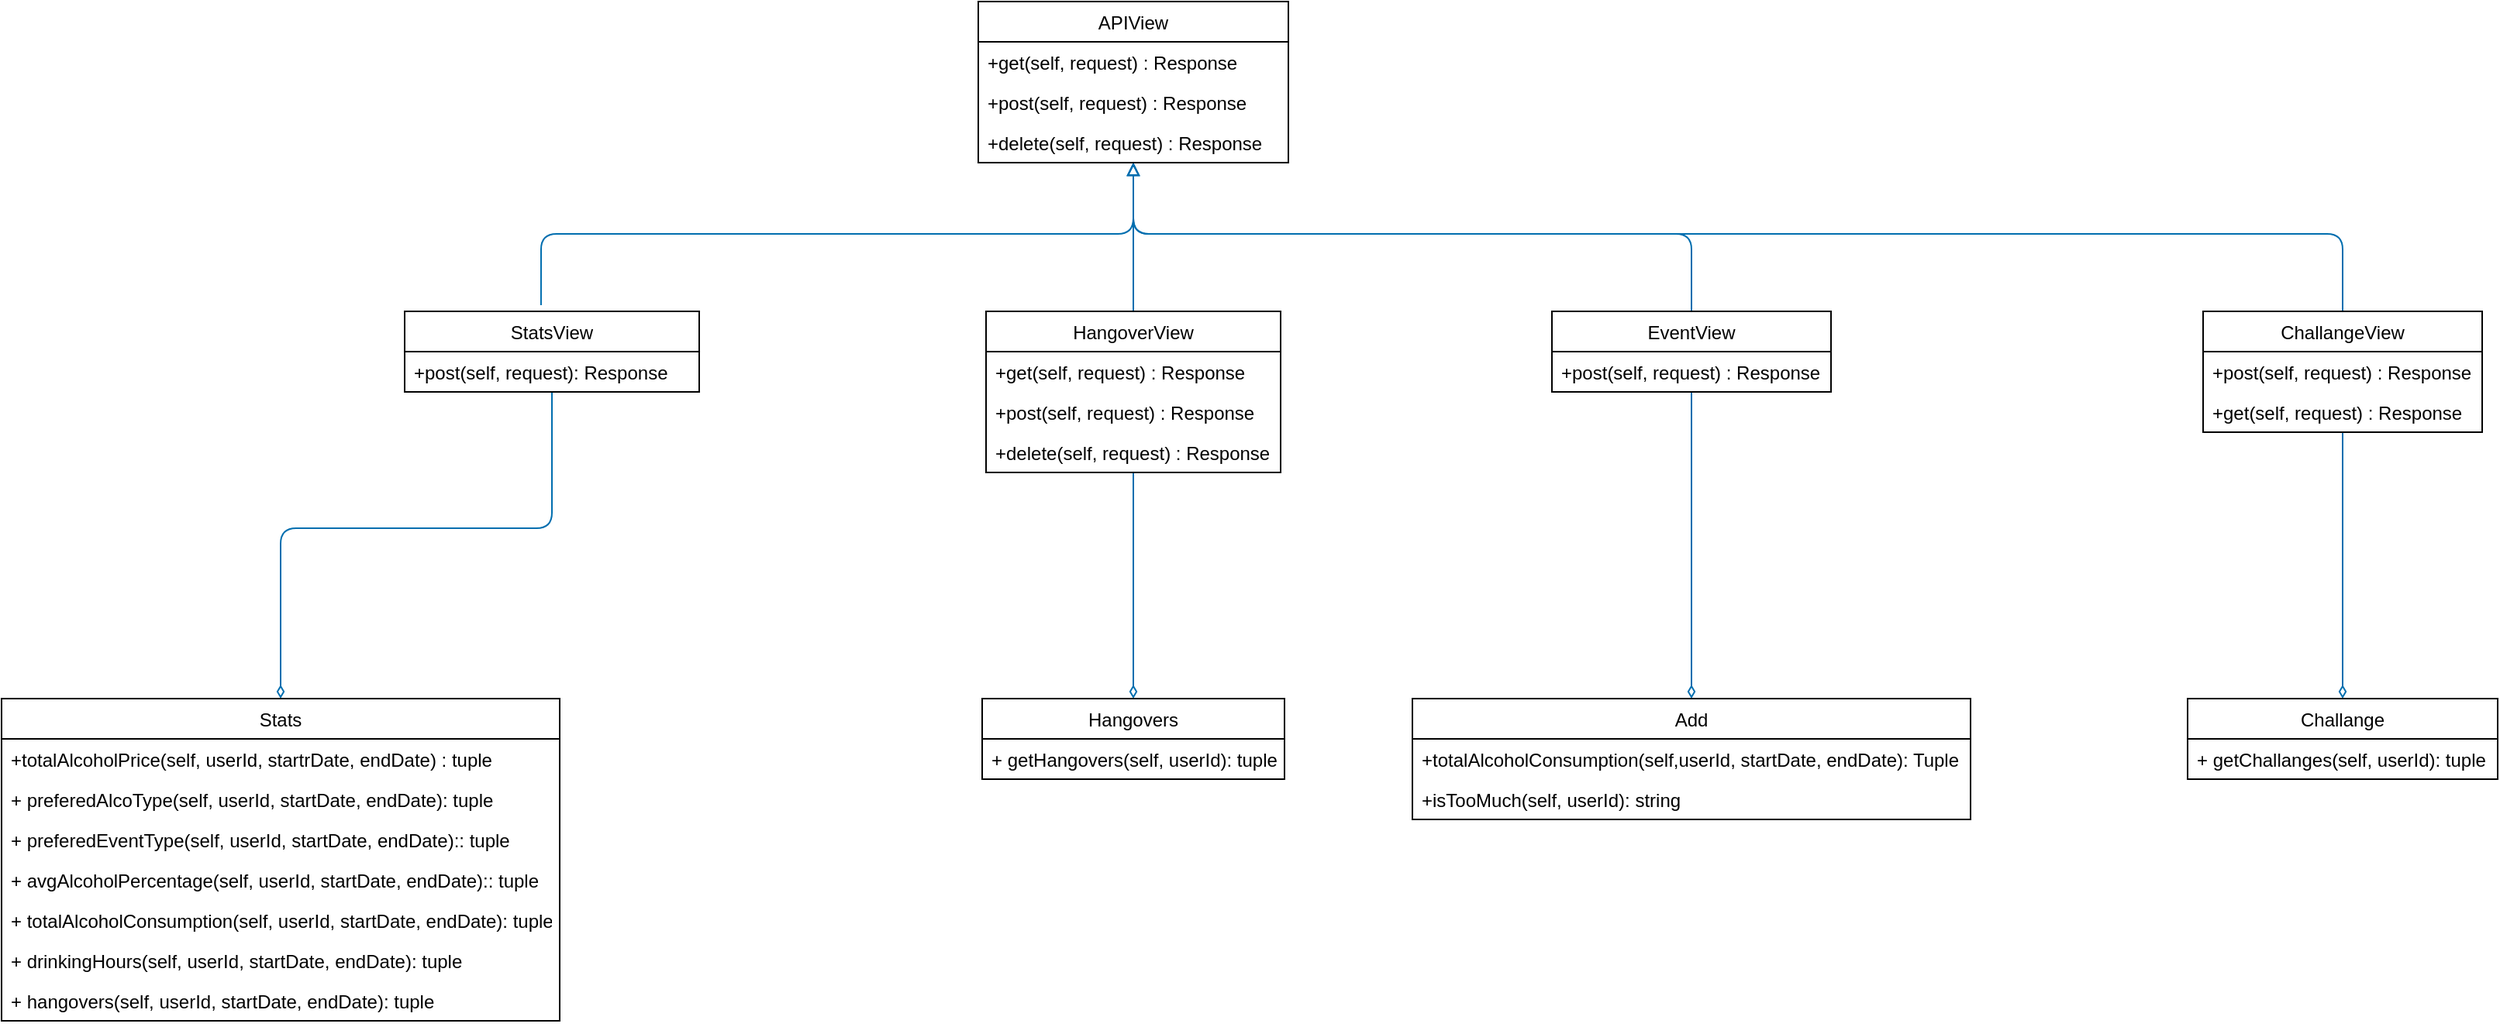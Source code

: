 <mxfile>
    <diagram id="qrnolIePt8cU-snzPjtL" name="Page-1">
        <mxGraphModel dx="808" dy="828" grid="1" gridSize="10" guides="1" tooltips="1" connect="1" arrows="1" fold="1" page="1" pageScale="1" pageWidth="3300" pageHeight="4681" background="#ffffff" math="0" shadow="0">
            <root>
                <mxCell id="0"/>
                <mxCell id="1" parent="0"/>
                <mxCell id="11" style="edgeStyle=none;html=1;fontColor=#000000;fillColor=#1ba1e2;strokeColor=#006EAF;entryX=0.463;entryY=-0.077;entryDx=0;entryDy=0;entryPerimeter=0;endArrow=none;endFill=0;startArrow=block;startFill=0;" edge="1" parent="1" source="2" target="7">
                    <mxGeometry relative="1" as="geometry">
                        <mxPoint x="560" y="310" as="targetPoint"/>
                        <Array as="points">
                            <mxPoint x="740" y="270"/>
                            <mxPoint x="358" y="270"/>
                        </Array>
                    </mxGeometry>
                </mxCell>
                <mxCell id="16" style="edgeStyle=none;html=1;entryX=0.5;entryY=0;entryDx=0;entryDy=0;fontColor=#000000;startArrow=block;startFill=0;endArrow=none;endFill=0;fillColor=#1ba1e2;strokeColor=#006EAF;" edge="1" parent="1" source="2" target="12">
                    <mxGeometry relative="1" as="geometry">
                        <Array as="points">
                            <mxPoint x="740" y="270"/>
                        </Array>
                    </mxGeometry>
                </mxCell>
                <mxCell id="21" style="edgeStyle=none;html=1;entryX=0.5;entryY=0;entryDx=0;entryDy=0;fontColor=#000000;startArrow=block;startFill=0;endArrow=none;endFill=0;fillColor=#1ba1e2;strokeColor=#006EAF;" edge="1" parent="1" source="2" target="17">
                    <mxGeometry relative="1" as="geometry">
                        <Array as="points">
                            <mxPoint x="740" y="270"/>
                            <mxPoint x="1100" y="270"/>
                        </Array>
                    </mxGeometry>
                </mxCell>
                <mxCell id="26" style="edgeStyle=none;html=1;entryX=0.5;entryY=0;entryDx=0;entryDy=0;fontColor=#000000;startArrow=block;startFill=0;endArrow=none;endFill=0;fillColor=#1ba1e2;strokeColor=#006EAF;" edge="1" parent="1" source="2" target="22">
                    <mxGeometry relative="1" as="geometry">
                        <Array as="points">
                            <mxPoint x="740" y="270"/>
                            <mxPoint x="1520" y="270"/>
                        </Array>
                    </mxGeometry>
                </mxCell>
                <mxCell id="2" value="APIView" style="swimlane;fontStyle=0;childLayout=stackLayout;horizontal=1;startSize=26;fillColor=none;horizontalStack=0;resizeParent=1;resizeParentMax=0;resizeLast=0;collapsible=1;marginBottom=0;strokeColor=#000000;fontColor=#000000;" vertex="1" parent="1">
                    <mxGeometry x="640" y="120" width="200" height="104" as="geometry"/>
                </mxCell>
                <mxCell id="3" value="+get(self, request) : Response" style="text;strokeColor=none;fillColor=none;align=left;verticalAlign=top;spacingLeft=4;spacingRight=4;overflow=hidden;rotatable=0;points=[[0,0.5],[1,0.5]];portConstraint=eastwest;fontColor=#000000;" vertex="1" parent="2">
                    <mxGeometry y="26" width="200" height="26" as="geometry"/>
                </mxCell>
                <mxCell id="4" value="+post(self, request) : Response" style="text;strokeColor=none;fillColor=none;align=left;verticalAlign=top;spacingLeft=4;spacingRight=4;overflow=hidden;rotatable=0;points=[[0,0.5],[1,0.5]];portConstraint=eastwest;fontColor=#000000;" vertex="1" parent="2">
                    <mxGeometry y="52" width="200" height="26" as="geometry"/>
                </mxCell>
                <mxCell id="5" value="+delete(self, request) : Response" style="text;strokeColor=none;fillColor=none;align=left;verticalAlign=top;spacingLeft=4;spacingRight=4;overflow=hidden;rotatable=0;points=[[0,0.5],[1,0.5]];portConstraint=eastwest;fontColor=#000000;" vertex="1" parent="2">
                    <mxGeometry y="78" width="200" height="26" as="geometry"/>
                </mxCell>
                <mxCell id="36" style="edgeStyle=none;html=1;entryX=0.5;entryY=0;entryDx=0;entryDy=0;fontColor=#000000;startArrow=none;startFill=0;endArrow=diamondThin;endFill=0;fillColor=#1ba1e2;strokeColor=#006EAF;" edge="1" parent="1" source="7" target="32">
                    <mxGeometry relative="1" as="geometry">
                        <Array as="points">
                            <mxPoint x="365" y="460"/>
                            <mxPoint x="190" y="460"/>
                        </Array>
                    </mxGeometry>
                </mxCell>
                <mxCell id="7" value="StatsView" style="swimlane;fontStyle=0;childLayout=stackLayout;horizontal=1;startSize=26;fillColor=none;horizontalStack=0;resizeParent=1;resizeParentMax=0;resizeLast=0;collapsible=1;marginBottom=0;strokeColor=#000000;fontColor=#000000;" vertex="1" parent="1">
                    <mxGeometry x="270" y="320" width="190" height="52" as="geometry"/>
                </mxCell>
                <mxCell id="8" value="+post(self, request): Response" style="text;strokeColor=none;fillColor=none;align=left;verticalAlign=top;spacingLeft=4;spacingRight=4;overflow=hidden;rotatable=0;points=[[0,0.5],[1,0.5]];portConstraint=eastwest;fontColor=#000000;" vertex="1" parent="7">
                    <mxGeometry y="26" width="190" height="26" as="geometry"/>
                </mxCell>
                <mxCell id="47" style="edgeStyle=none;html=1;entryX=0.5;entryY=0;entryDx=0;entryDy=0;fontColor=#000000;startArrow=none;startFill=0;endArrow=diamondThin;endFill=0;fillColor=#1ba1e2;strokeColor=#006EAF;" edge="1" parent="1" source="12" target="43">
                    <mxGeometry relative="1" as="geometry"/>
                </mxCell>
                <mxCell id="12" value="HangoverView" style="swimlane;fontStyle=0;childLayout=stackLayout;horizontal=1;startSize=26;fillColor=none;horizontalStack=0;resizeParent=1;resizeParentMax=0;resizeLast=0;collapsible=1;marginBottom=0;strokeColor=#000000;fontColor=#000000;" vertex="1" parent="1">
                    <mxGeometry x="645" y="320" width="190" height="104" as="geometry"/>
                </mxCell>
                <mxCell id="13" value="+get(self, request) : Response" style="text;strokeColor=none;fillColor=none;align=left;verticalAlign=top;spacingLeft=4;spacingRight=4;overflow=hidden;rotatable=0;points=[[0,0.5],[1,0.5]];portConstraint=eastwest;fontColor=#000000;" vertex="1" parent="12">
                    <mxGeometry y="26" width="190" height="26" as="geometry"/>
                </mxCell>
                <mxCell id="14" value="+post(self, request) : Response" style="text;strokeColor=none;fillColor=none;align=left;verticalAlign=top;spacingLeft=4;spacingRight=4;overflow=hidden;rotatable=0;points=[[0,0.5],[1,0.5]];portConstraint=eastwest;fontColor=#000000;" vertex="1" parent="12">
                    <mxGeometry y="52" width="190" height="26" as="geometry"/>
                </mxCell>
                <mxCell id="15" value="+delete(self, request) : Response" style="text;strokeColor=none;fillColor=none;align=left;verticalAlign=top;spacingLeft=4;spacingRight=4;overflow=hidden;rotatable=0;points=[[0,0.5],[1,0.5]];portConstraint=eastwest;fontColor=#000000;" vertex="1" parent="12">
                    <mxGeometry y="78" width="190" height="26" as="geometry"/>
                </mxCell>
                <mxCell id="42" style="edgeStyle=none;html=1;entryX=0.5;entryY=0;entryDx=0;entryDy=0;fontColor=#000000;startArrow=none;startFill=0;endArrow=diamondThin;endFill=0;fillColor=#1ba1e2;strokeColor=#006EAF;" edge="1" parent="1" source="17" target="27">
                    <mxGeometry relative="1" as="geometry"/>
                </mxCell>
                <mxCell id="17" value="EventView" style="swimlane;fontStyle=0;childLayout=stackLayout;horizontal=1;startSize=26;fillColor=none;horizontalStack=0;resizeParent=1;resizeParentMax=0;resizeLast=0;collapsible=1;marginBottom=0;strokeColor=#000000;fontColor=#000000;" vertex="1" parent="1">
                    <mxGeometry x="1010" y="320" width="180" height="52" as="geometry"/>
                </mxCell>
                <mxCell id="18" value="+post(self, request) : Response" style="text;strokeColor=none;fillColor=none;align=left;verticalAlign=top;spacingLeft=4;spacingRight=4;overflow=hidden;rotatable=0;points=[[0,0.5],[1,0.5]];portConstraint=eastwest;fontColor=#000000;" vertex="1" parent="17">
                    <mxGeometry y="26" width="180" height="26" as="geometry"/>
                </mxCell>
                <mxCell id="52" style="edgeStyle=none;html=1;entryX=0.5;entryY=0;entryDx=0;entryDy=0;fontColor=#000000;startArrow=none;startFill=0;endArrow=diamondThin;endFill=0;fillColor=#1ba1e2;strokeColor=#006EAF;" edge="1" parent="1" source="22" target="48">
                    <mxGeometry relative="1" as="geometry"/>
                </mxCell>
                <mxCell id="22" value="ChallangeView" style="swimlane;fontStyle=0;childLayout=stackLayout;horizontal=1;startSize=26;fillColor=none;horizontalStack=0;resizeParent=1;resizeParentMax=0;resizeLast=0;collapsible=1;marginBottom=0;strokeColor=#000000;fontColor=#000000;" vertex="1" parent="1">
                    <mxGeometry x="1430" y="320" width="180" height="78" as="geometry"/>
                </mxCell>
                <mxCell id="23" value="+post(self, request) : Response" style="text;strokeColor=none;fillColor=none;align=left;verticalAlign=top;spacingLeft=4;spacingRight=4;overflow=hidden;rotatable=0;points=[[0,0.5],[1,0.5]];portConstraint=eastwest;fontColor=#000000;" vertex="1" parent="22">
                    <mxGeometry y="26" width="180" height="26" as="geometry"/>
                </mxCell>
                <mxCell id="25" value="+get(self, request) : Response" style="text;strokeColor=none;fillColor=none;align=left;verticalAlign=top;spacingLeft=4;spacingRight=4;overflow=hidden;rotatable=0;points=[[0,0.5],[1,0.5]];portConstraint=eastwest;fontColor=#000000;" vertex="1" parent="22">
                    <mxGeometry y="52" width="180" height="26" as="geometry"/>
                </mxCell>
                <mxCell id="27" value="Add" style="swimlane;fontStyle=0;childLayout=stackLayout;horizontal=1;startSize=26;fillColor=none;horizontalStack=0;resizeParent=1;resizeParentMax=0;resizeLast=0;collapsible=1;marginBottom=0;strokeColor=#000000;fontColor=#000000;" vertex="1" parent="1">
                    <mxGeometry x="920" y="570" width="360" height="78" as="geometry"/>
                </mxCell>
                <mxCell id="28" value="+totalAlcoholConsumption(self,userId, startDate, endDate): Tuple" style="text;strokeColor=none;fillColor=none;align=left;verticalAlign=top;spacingLeft=4;spacingRight=4;overflow=hidden;rotatable=0;points=[[0,0.5],[1,0.5]];portConstraint=eastwest;fontColor=#000000;" vertex="1" parent="27">
                    <mxGeometry y="26" width="360" height="26" as="geometry"/>
                </mxCell>
                <mxCell id="30" value="+isTooMuch(self, userId): string" style="text;strokeColor=none;fillColor=none;align=left;verticalAlign=top;spacingLeft=4;spacingRight=4;overflow=hidden;rotatable=0;points=[[0,0.5],[1,0.5]];portConstraint=eastwest;fontColor=#000000;" vertex="1" parent="27">
                    <mxGeometry y="52" width="360" height="26" as="geometry"/>
                </mxCell>
                <mxCell id="32" value="Stats" style="swimlane;fontStyle=0;childLayout=stackLayout;horizontal=1;startSize=26;fillColor=none;horizontalStack=0;resizeParent=1;resizeParentMax=0;resizeLast=0;collapsible=1;marginBottom=0;strokeColor=#000000;fontColor=#000000;" vertex="1" parent="1">
                    <mxGeometry x="10" y="570" width="360" height="208" as="geometry"/>
                </mxCell>
                <mxCell id="33" value="+totalAlcoholPrice(self, userId, startrDate, endDate) : tuple" style="text;strokeColor=none;fillColor=none;align=left;verticalAlign=top;spacingLeft=4;spacingRight=4;overflow=hidden;rotatable=0;points=[[0,0.5],[1,0.5]];portConstraint=eastwest;fontColor=#000000;" vertex="1" parent="32">
                    <mxGeometry y="26" width="360" height="26" as="geometry"/>
                </mxCell>
                <mxCell id="34" value="+ preferedAlcoType(self, userId, startDate, endDate): tuple" style="text;strokeColor=none;fillColor=none;align=left;verticalAlign=top;spacingLeft=4;spacingRight=4;overflow=hidden;rotatable=0;points=[[0,0.5],[1,0.5]];portConstraint=eastwest;fontColor=#000000;" vertex="1" parent="32">
                    <mxGeometry y="52" width="360" height="26" as="geometry"/>
                </mxCell>
                <mxCell id="37" value="+ preferedEventType(self, userId, startDate, endDate):: tuple" style="text;strokeColor=none;fillColor=none;align=left;verticalAlign=top;spacingLeft=4;spacingRight=4;overflow=hidden;rotatable=0;points=[[0,0.5],[1,0.5]];portConstraint=eastwest;fontColor=#000000;" vertex="1" parent="32">
                    <mxGeometry y="78" width="360" height="26" as="geometry"/>
                </mxCell>
                <mxCell id="38" value="+ avgAlcoholPercentage(self, userId, startDate, endDate):: tuple" style="text;strokeColor=none;fillColor=none;align=left;verticalAlign=top;spacingLeft=4;spacingRight=4;overflow=hidden;rotatable=0;points=[[0,0.5],[1,0.5]];portConstraint=eastwest;fontColor=#000000;" vertex="1" parent="32">
                    <mxGeometry y="104" width="360" height="26" as="geometry"/>
                </mxCell>
                <mxCell id="39" value="+ totalAlcoholConsumption(self, userId, startDate, endDate): tuple" style="text;strokeColor=none;fillColor=none;align=left;verticalAlign=top;spacingLeft=4;spacingRight=4;overflow=hidden;rotatable=0;points=[[0,0.5],[1,0.5]];portConstraint=eastwest;fontColor=#000000;" vertex="1" parent="32">
                    <mxGeometry y="130" width="360" height="26" as="geometry"/>
                </mxCell>
                <mxCell id="40" value="+ drinkingHours(self, userId, startDate, endDate): tuple" style="text;strokeColor=none;fillColor=none;align=left;verticalAlign=top;spacingLeft=4;spacingRight=4;overflow=hidden;rotatable=0;points=[[0,0.5],[1,0.5]];portConstraint=eastwest;fontColor=#000000;" vertex="1" parent="32">
                    <mxGeometry y="156" width="360" height="26" as="geometry"/>
                </mxCell>
                <mxCell id="41" value="+ hangovers(self, userId, startDate, endDate): tuple" style="text;strokeColor=none;fillColor=none;align=left;verticalAlign=top;spacingLeft=4;spacingRight=4;overflow=hidden;rotatable=0;points=[[0,0.5],[1,0.5]];portConstraint=eastwest;fontColor=#000000;" vertex="1" parent="32">
                    <mxGeometry y="182" width="360" height="26" as="geometry"/>
                </mxCell>
                <mxCell id="43" value="Hangovers" style="swimlane;fontStyle=0;childLayout=stackLayout;horizontal=1;startSize=26;fillColor=none;horizontalStack=0;resizeParent=1;resizeParentMax=0;resizeLast=0;collapsible=1;marginBottom=0;strokeColor=#000000;fontColor=#000000;" vertex="1" parent="1">
                    <mxGeometry x="642.5" y="570" width="195" height="52" as="geometry"/>
                </mxCell>
                <mxCell id="44" value="+ getHangovers(self, userId): tuple" style="text;strokeColor=none;fillColor=none;align=left;verticalAlign=top;spacingLeft=4;spacingRight=4;overflow=hidden;rotatable=0;points=[[0,0.5],[1,0.5]];portConstraint=eastwest;fontColor=#000000;" vertex="1" parent="43">
                    <mxGeometry y="26" width="195" height="26" as="geometry"/>
                </mxCell>
                <mxCell id="48" value="Challange" style="swimlane;fontStyle=0;childLayout=stackLayout;horizontal=1;startSize=26;fillColor=none;horizontalStack=0;resizeParent=1;resizeParentMax=0;resizeLast=0;collapsible=1;marginBottom=0;strokeColor=#000000;fontColor=#000000;" vertex="1" parent="1">
                    <mxGeometry x="1420" y="570" width="200" height="52" as="geometry"/>
                </mxCell>
                <mxCell id="49" value="+ getChallanges(self, userId): tuple" style="text;strokeColor=none;fillColor=none;align=left;verticalAlign=top;spacingLeft=4;spacingRight=4;overflow=hidden;rotatable=0;points=[[0,0.5],[1,0.5]];portConstraint=eastwest;fontColor=#000000;" vertex="1" parent="48">
                    <mxGeometry y="26" width="200" height="26" as="geometry"/>
                </mxCell>
            </root>
        </mxGraphModel>
    </diagram>
</mxfile>